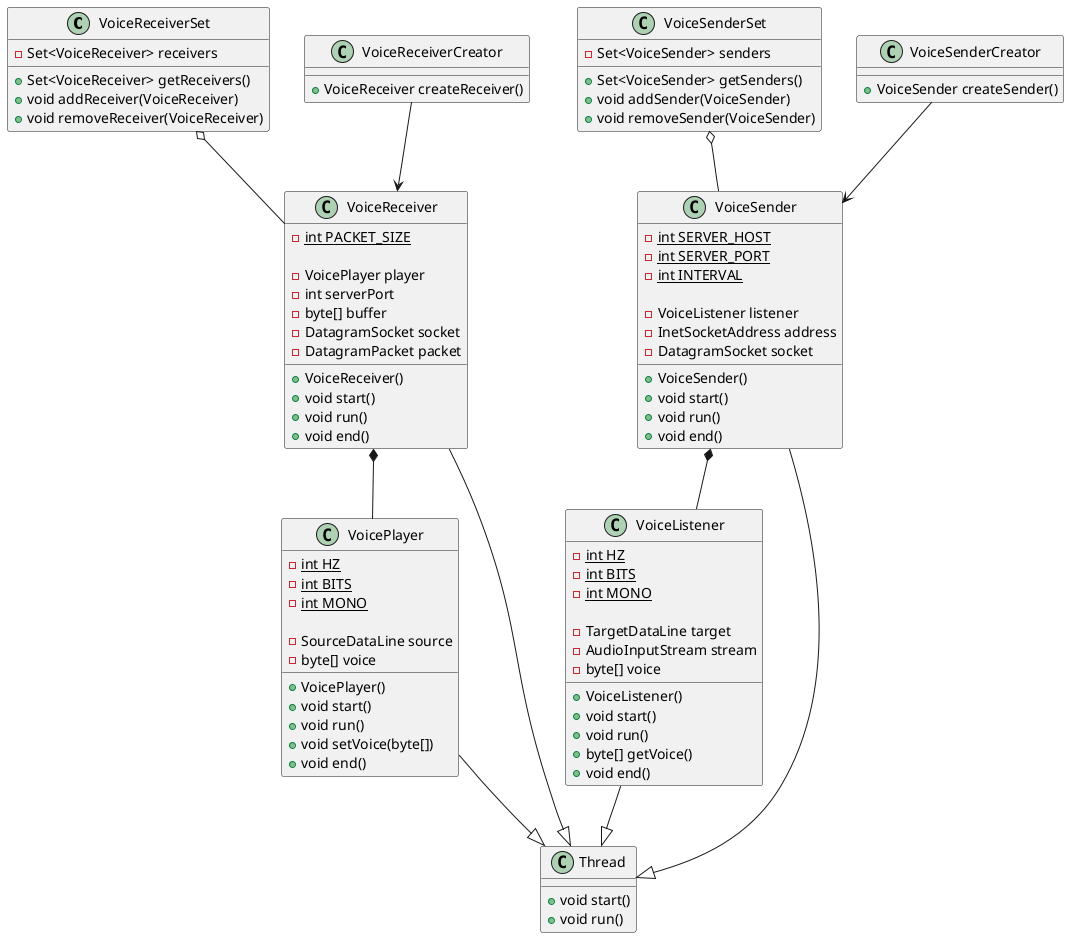 @startuml

class VoiceReceiverSet {
    - Set<VoiceReceiver> receivers

    + Set<VoiceReceiver> getReceivers()
    + void addReceiver(VoiceReceiver)
    + void removeReceiver(VoiceReceiver)
}

class VoiceReceiverCreator {
    + VoiceReceiver createReceiver()
}

class VoiceReceiver {
    - {static} int PACKET_SIZE

    - VoicePlayer player
    - int serverPort
    - byte[] buffer
    - DatagramSocket socket
    - DatagramPacket packet

    + VoiceReceiver()
    + void start()
    + void run()
    + void end()
}

class VoicePlayer{
    - {static} int HZ
    - {static} int BITS
    - {static} int MONO

    - SourceDataLine source
    - byte[] voice

    + VoicePlayer()
    + void start()
    + void run()
    + void setVoice(byte[])
    + void end()
}

class VoiceSenderSet {
    - Set<VoiceSender> senders

    + Set<VoiceSender> getSenders()
    + void addSender(VoiceSender)
    + void removeSender(VoiceSender)
}

class VoiceSenderCreator {
    + VoiceSender createSender()
}

class VoiceSender {
    - {static} int SERVER_HOST
    - {static} int SERVER_PORT
    - {static} int INTERVAL

    - VoiceListener listener
    - InetSocketAddress address
    - DatagramSocket socket

    + VoiceSender()
    + void start()
    + void run()
    + void end()
}

class VoiceListener {
    - {static} int HZ
    - {static} int BITS
    - {static} int MONO

    - TargetDataLine target
    - AudioInputStream stream
    - byte[] voice

    + VoiceListener()
    + void start()
    + void run()
    + byte[] getVoice()
    + void end()
}

class Thread {
     + void start()
     + void run()
}


VoiceReceiverSet o-- VoiceReceiver
VoiceReceiverCreator --> VoiceReceiver
VoiceReceiver --|> Thread
VoiceReceiver *-- VoicePlayer
VoicePlayer --|> Thread

VoiceSenderSet o-- VoiceSender
VoiceSenderCreator --> VoiceSender
VoiceSender --|> Thread
VoiceSender *-- VoiceListener
VoiceListener --|> Thread

@enduml